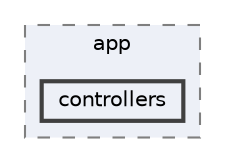 digraph "dev.sharpishly.com/website/app/controllers"
{
 // LATEX_PDF_SIZE
  bgcolor="transparent";
  edge [fontname=Helvetica,fontsize=10,labelfontname=Helvetica,labelfontsize=10];
  node [fontname=Helvetica,fontsize=10,shape=box,height=0.2,width=0.4];
  compound=true
  subgraph clusterdir_b1895526a65300df26f9bd846b4bb0e2 {
    graph [ bgcolor="#edf0f7", pencolor="grey50", label="app", fontname=Helvetica,fontsize=10 style="filled,dashed", URL="dir_b1895526a65300df26f9bd846b4bb0e2.html",tooltip=""]
  dir_af749524afe0d6fb82da2b2630b3d22f [label="controllers", fillcolor="#edf0f7", color="grey25", style="filled,bold", URL="dir_af749524afe0d6fb82da2b2630b3d22f.html",tooltip=""];
  }
}
